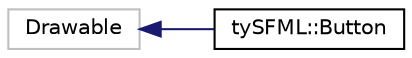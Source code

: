 digraph "Graphical Class Hierarchy"
{
  edge [fontname="Helvetica",fontsize="10",labelfontname="Helvetica",labelfontsize="10"];
  node [fontname="Helvetica",fontsize="10",shape=record];
  rankdir="LR";
  Node1 [label="Drawable",height=0.2,width=0.4,color="grey75", fillcolor="white", style="filled"];
  Node1 -> Node2 [dir="back",color="midnightblue",fontsize="10",style="solid",fontname="Helvetica"];
  Node2 [label="tySFML::Button",height=0.2,width=0.4,color="black", fillcolor="white", style="filled",URL="$classty_s_f_m_l_1_1_button.html",tooltip="A button which can be drawn directly by SFML. "];
}
